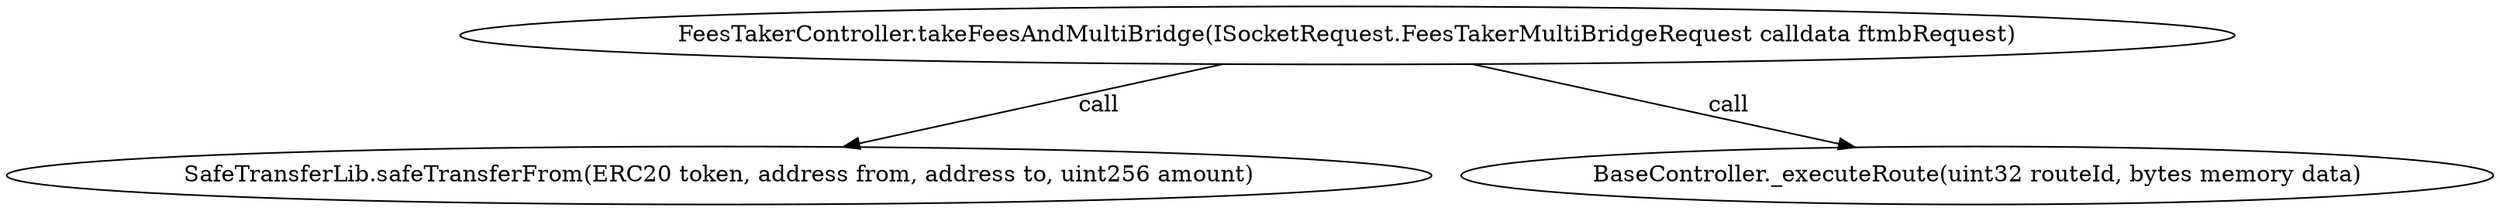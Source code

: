 digraph "" {
	graph [bb="0,0,1294,124.8"];
	node [label="\N"];
	"FeesTakerController.takeFeesAndMultiBridge(ISocketRequest.FeesTakerMultiBridgeRequest calldata ftmbRequest)"	 [height=0.5,
		pos="697.03,106.8",
		width=12.895];
	"SafeTransferLib.safeTransferFrom(ERC20 token, address from, address to, uint256 amount)"	 [height=0.5,
		pos="369.03,18",
		width=10.251];
	"FeesTakerController.takeFeesAndMultiBridge(ISocketRequest.FeesTakerMultiBridgeRequest calldata ftmbRequest)" -> "SafeTransferLib.safeTransferFrom(ERC20 token, address from, address to, uint256 amount)" [key=call,
	label=" call",
	lp="574.88,62.4",
	pos="e,434.62,35.759 631.05,88.937 577.13,74.341 500.89,53.701 444.55,38.446"];
"BaseController._executeRoute(uint32 routeId, bytes memory data)" [height=0.5,
	pos="1025,18",
	width=7.4726];
"FeesTakerController.takeFeesAndMultiBridge(ISocketRequest.FeesTakerMultiBridgeRequest calldata ftmbRequest)" -> "BaseController._executeRoute(uint32 routeId, bytes memory data)" [key=call,
label=" call",
lp="902.88,62.4",
pos="e,960.27,35.532 763.01,88.937 817.19,74.269 893.91,53.498 950.33,38.222"];
}
